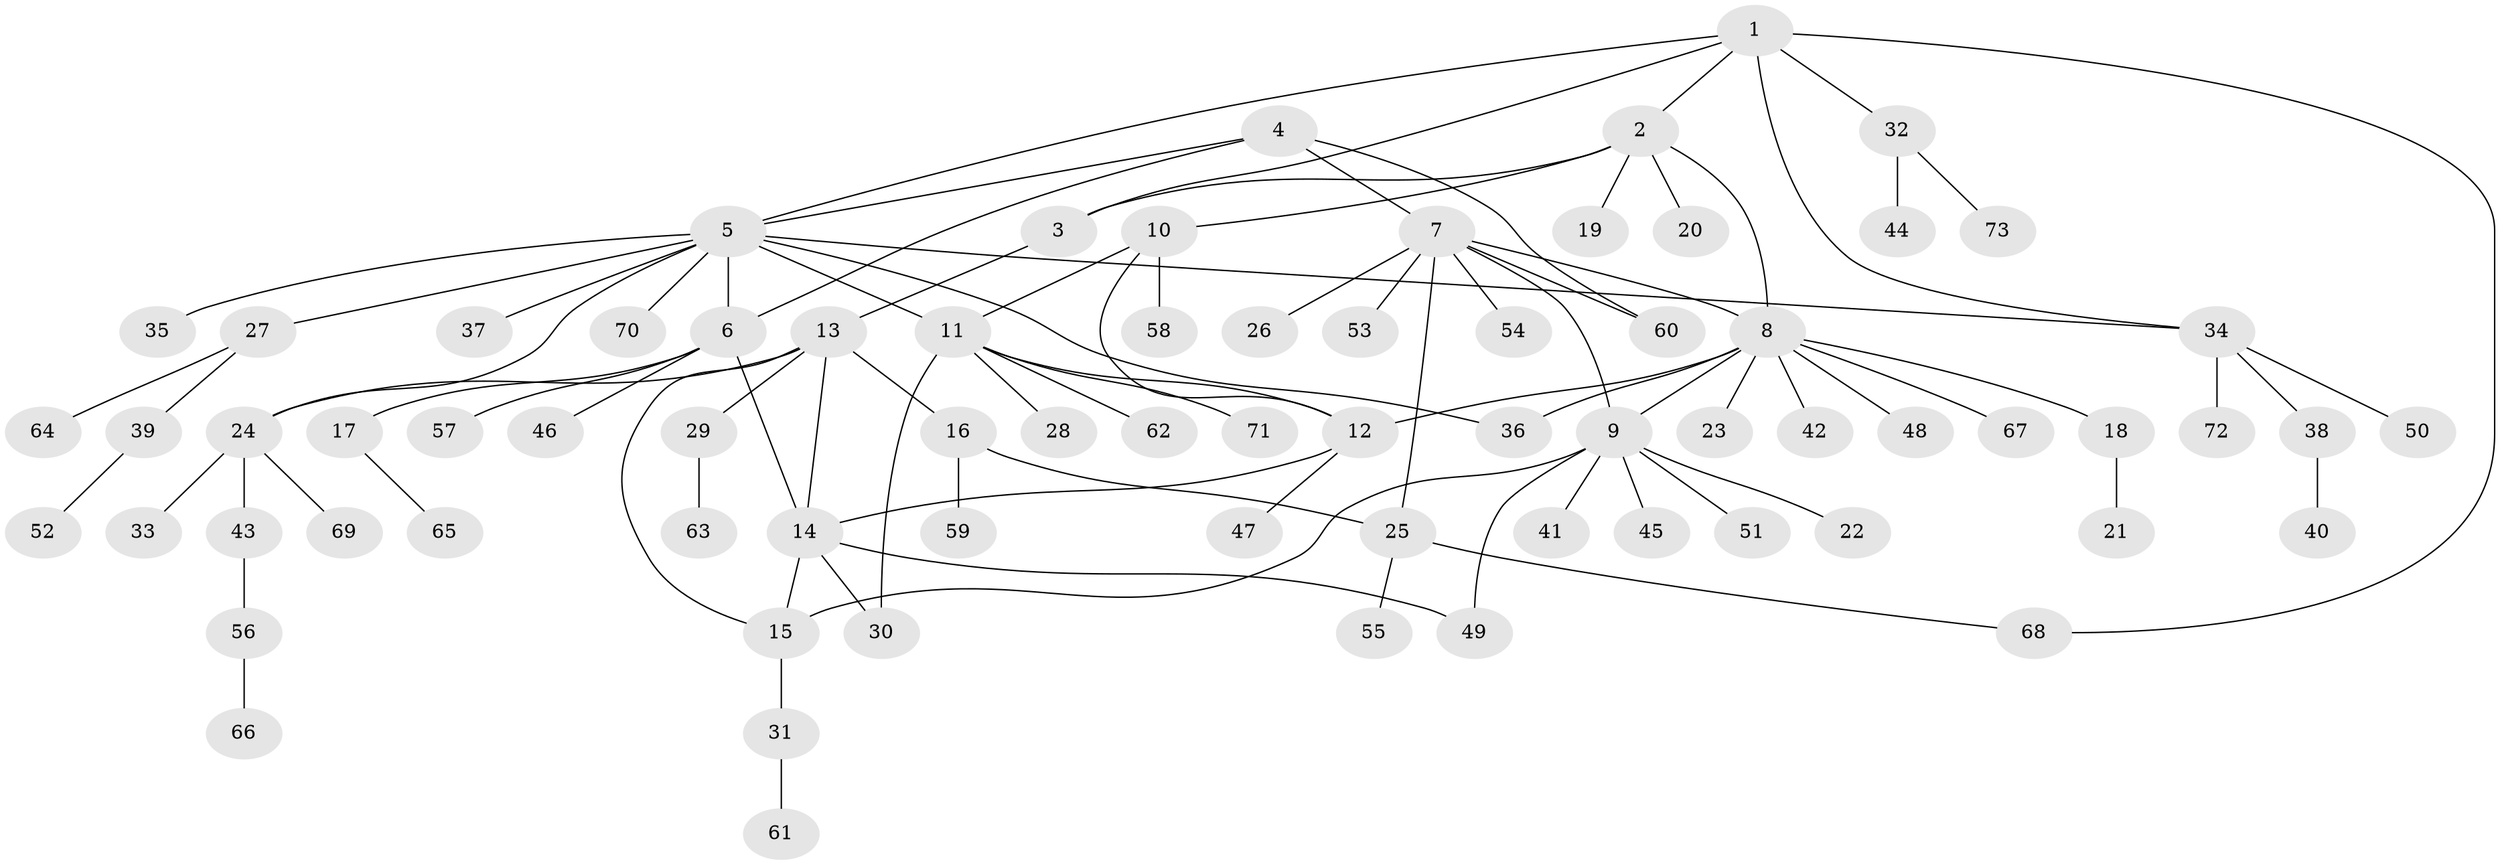 // coarse degree distribution, {6: 0.05555555555555555, 7: 0.018518518518518517, 10: 0.037037037037037035, 9: 0.018518518518518517, 8: 0.037037037037037035, 2: 0.1111111111111111, 5: 0.018518518518518517, 4: 0.05555555555555555, 1: 0.6296296296296297, 3: 0.018518518518518517}
// Generated by graph-tools (version 1.1) at 2025/42/03/06/25 10:42:12]
// undirected, 73 vertices, 91 edges
graph export_dot {
graph [start="1"]
  node [color=gray90,style=filled];
  1;
  2;
  3;
  4;
  5;
  6;
  7;
  8;
  9;
  10;
  11;
  12;
  13;
  14;
  15;
  16;
  17;
  18;
  19;
  20;
  21;
  22;
  23;
  24;
  25;
  26;
  27;
  28;
  29;
  30;
  31;
  32;
  33;
  34;
  35;
  36;
  37;
  38;
  39;
  40;
  41;
  42;
  43;
  44;
  45;
  46;
  47;
  48;
  49;
  50;
  51;
  52;
  53;
  54;
  55;
  56;
  57;
  58;
  59;
  60;
  61;
  62;
  63;
  64;
  65;
  66;
  67;
  68;
  69;
  70;
  71;
  72;
  73;
  1 -- 2;
  1 -- 3;
  1 -- 5;
  1 -- 32;
  1 -- 34;
  1 -- 68;
  2 -- 3;
  2 -- 8;
  2 -- 10;
  2 -- 19;
  2 -- 20;
  3 -- 13;
  4 -- 5;
  4 -- 6;
  4 -- 7;
  4 -- 60;
  5 -- 6;
  5 -- 11;
  5 -- 24;
  5 -- 27;
  5 -- 34;
  5 -- 35;
  5 -- 36;
  5 -- 37;
  5 -- 70;
  6 -- 14;
  6 -- 17;
  6 -- 46;
  6 -- 57;
  7 -- 8;
  7 -- 9;
  7 -- 25;
  7 -- 26;
  7 -- 53;
  7 -- 54;
  7 -- 60;
  8 -- 9;
  8 -- 12;
  8 -- 18;
  8 -- 23;
  8 -- 36;
  8 -- 42;
  8 -- 48;
  8 -- 67;
  9 -- 15;
  9 -- 22;
  9 -- 41;
  9 -- 45;
  9 -- 49;
  9 -- 51;
  10 -- 11;
  10 -- 12;
  10 -- 58;
  11 -- 12;
  11 -- 28;
  11 -- 30;
  11 -- 62;
  11 -- 71;
  12 -- 14;
  12 -- 47;
  13 -- 14;
  13 -- 15;
  13 -- 16;
  13 -- 24;
  13 -- 29;
  14 -- 15;
  14 -- 30;
  14 -- 49;
  15 -- 31;
  16 -- 25;
  16 -- 59;
  17 -- 65;
  18 -- 21;
  24 -- 33;
  24 -- 43;
  24 -- 69;
  25 -- 55;
  25 -- 68;
  27 -- 39;
  27 -- 64;
  29 -- 63;
  31 -- 61;
  32 -- 44;
  32 -- 73;
  34 -- 38;
  34 -- 50;
  34 -- 72;
  38 -- 40;
  39 -- 52;
  43 -- 56;
  56 -- 66;
}
